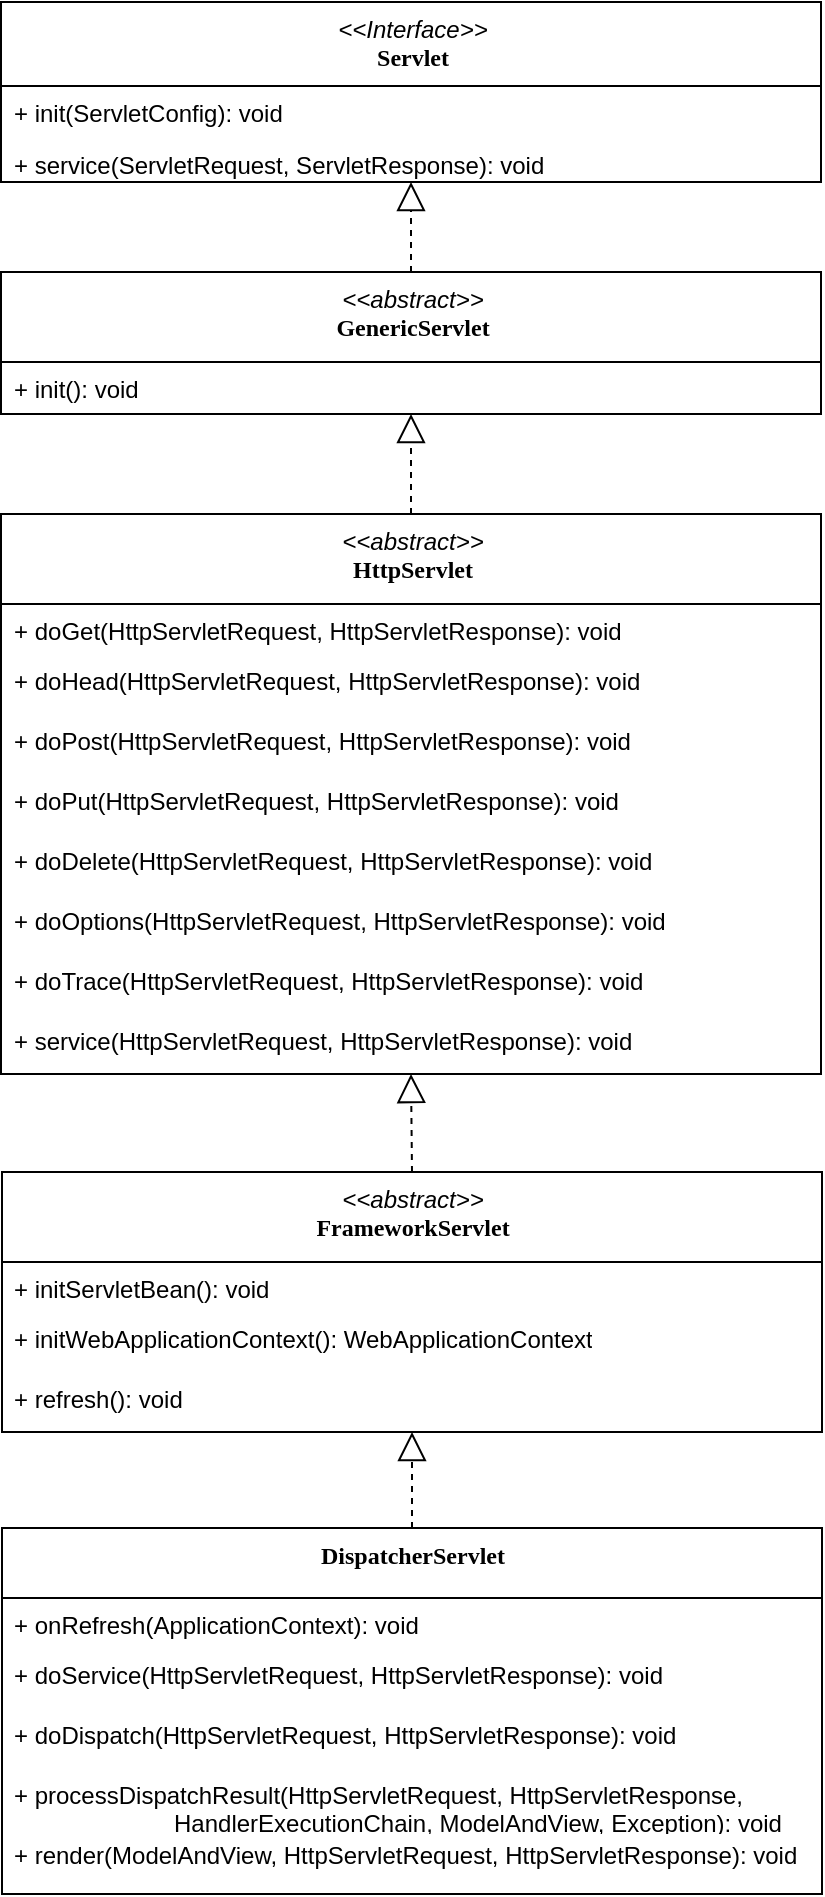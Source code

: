 <mxfile version="10.9.7" type="device"><diagram name="DispatchServlet" id="9f46799a-70d6-7492-0946-bef42562c5a5"><mxGraphModel dx="1422" dy="804" grid="1" gridSize="10" guides="1" tooltips="1" connect="1" arrows="1" fold="1" page="1" pageScale="1" pageWidth="1100" pageHeight="850" background="#ffffff" math="0" shadow="0"><root><mxCell id="0"/><mxCell id="1" parent="0"/><mxCell id="78961159f06e98e8-17" value="&lt;i style=&quot;font-family: &amp;#34;helvetica&amp;#34; ; font-weight: 400&quot;&gt;&amp;lt;&amp;lt;Interface&amp;gt;&amp;gt;&lt;/i&gt;&lt;br&gt;Servlet" style="swimlane;html=1;fontStyle=1;align=center;verticalAlign=top;childLayout=stackLayout;horizontal=1;startSize=42;horizontalStack=0;resizeParent=1;resizeLast=0;collapsible=1;marginBottom=0;swimlaneFillColor=#ffffff;rounded=0;shadow=0;comic=0;labelBackgroundColor=none;strokeColor=#000000;strokeWidth=1;fillColor=none;fontFamily=Verdana;fontSize=12;fontColor=#000000;" parent="1" vertex="1"><mxGeometry x="312.5" y="35" width="410" height="90" as="geometry"><mxRectangle x="90" y="83" width="80" height="26" as="alternateBounds"/></mxGeometry></mxCell><mxCell id="78961159f06e98e8-20" value="+ init(ServletConfig): void" style="text;html=1;strokeColor=none;fillColor=none;align=left;verticalAlign=top;spacingLeft=4;spacingRight=4;whiteSpace=wrap;overflow=hidden;rotatable=0;points=[[0,0.5],[1,0.5]];portConstraint=eastwest;" parent="78961159f06e98e8-17" vertex="1"><mxGeometry y="42" width="410" height="26" as="geometry"/></mxCell><mxCell id="78961159f06e98e8-27" value="+ service(ServletRequest, ServletResponse): void" style="text;html=1;strokeColor=none;fillColor=none;align=left;verticalAlign=top;spacingLeft=4;spacingRight=4;whiteSpace=wrap;overflow=hidden;rotatable=0;points=[[0,0.5],[1,0.5]];portConstraint=eastwest;" parent="78961159f06e98e8-17" vertex="1"><mxGeometry y="68" width="410" height="22" as="geometry"/></mxCell><mxCell id="78961159f06e98e8-30" value="&lt;span style=&quot;font-weight: normal&quot;&gt;&lt;i&gt;&lt;font face=&quot;Helvetica&quot;&gt;&amp;lt;&amp;lt;abstract&amp;gt;&amp;gt;&lt;/font&gt;&lt;/i&gt;&lt;/span&gt;&lt;br&gt;GenericServlet" style="swimlane;html=1;fontStyle=1;align=center;verticalAlign=top;childLayout=stackLayout;horizontal=1;startSize=45;horizontalStack=0;resizeParent=1;resizeLast=0;collapsible=1;marginBottom=0;swimlaneFillColor=#ffffff;rounded=0;shadow=0;comic=0;labelBackgroundColor=none;strokeColor=#000000;strokeWidth=1;fillColor=none;fontFamily=Verdana;fontSize=12;fontColor=#000000;" parent="1" vertex="1"><mxGeometry x="312.5" y="170" width="410" height="71" as="geometry"/></mxCell><mxCell id="jqLlyaTP8BOEK5ZyoEXJ-13" value="+ init(): void" style="text;html=1;strokeColor=none;fillColor=none;align=left;verticalAlign=top;spacingLeft=4;spacingRight=4;whiteSpace=wrap;overflow=hidden;rotatable=0;points=[[0,0.5],[1,0.5]];portConstraint=eastwest;" vertex="1" parent="78961159f06e98e8-30"><mxGeometry y="45" width="410" height="26" as="geometry"/></mxCell><mxCell id="jqLlyaTP8BOEK5ZyoEXJ-10" value="" style="endArrow=block;dashed=1;endFill=0;endSize=12;html=1;entryX=0.5;entryY=1;entryDx=0;entryDy=0;exitX=0.5;exitY=0;exitDx=0;exitDy=0;" edge="1" parent="1" source="78961159f06e98e8-30" target="78961159f06e98e8-17"><mxGeometry width="160" relative="1" as="geometry"><mxPoint x="550" y="249.5" as="sourcePoint"/><mxPoint x="730" y="242.5" as="targetPoint"/></mxGeometry></mxCell><mxCell id="jqLlyaTP8BOEK5ZyoEXJ-14" value="" style="endArrow=block;dashed=1;endFill=0;endSize=12;html=1;entryX=0.5;entryY=1;entryDx=0;entryDy=0;exitX=0.5;exitY=0;exitDx=0;exitDy=0;" edge="1" parent="1" source="jqLlyaTP8BOEK5ZyoEXJ-15" target="78961159f06e98e8-30"><mxGeometry width="160" relative="1" as="geometry"><mxPoint x="430.588" y="511.029" as="sourcePoint"/><mxPoint x="610.088" y="429.353" as="targetPoint"/></mxGeometry></mxCell><mxCell id="jqLlyaTP8BOEK5ZyoEXJ-15" value="&lt;span style=&quot;font-weight: normal&quot;&gt;&lt;i&gt;&lt;font face=&quot;Helvetica&quot;&gt;&amp;lt;&amp;lt;abstract&amp;gt;&amp;gt;&lt;/font&gt;&lt;/i&gt;&lt;/span&gt;&lt;br&gt;HttpServlet" style="swimlane;html=1;fontStyle=1;align=center;verticalAlign=top;childLayout=stackLayout;horizontal=1;startSize=45;horizontalStack=0;resizeParent=1;resizeLast=0;collapsible=1;marginBottom=0;swimlaneFillColor=#ffffff;rounded=0;shadow=0;comic=0;labelBackgroundColor=none;strokeColor=#000000;strokeWidth=1;fillColor=none;fontFamily=Verdana;fontSize=12;fontColor=#000000;" vertex="1" parent="1"><mxGeometry x="312.5" y="291" width="410" height="280" as="geometry"/></mxCell><mxCell id="jqLlyaTP8BOEK5ZyoEXJ-16" value="+ doGet(HttpServletRequest, HttpServletResponse): void" style="text;html=1;strokeColor=none;fillColor=none;align=left;verticalAlign=top;spacingLeft=4;spacingRight=4;whiteSpace=wrap;overflow=hidden;rotatable=0;points=[[0,0.5],[1,0.5]];portConstraint=eastwest;" vertex="1" parent="jqLlyaTP8BOEK5ZyoEXJ-15"><mxGeometry y="45" width="410" height="25" as="geometry"/></mxCell><mxCell id="jqLlyaTP8BOEK5ZyoEXJ-17" value="+ doHead(HttpServletRequest, HttpServletResponse): void" style="text;html=1;strokeColor=none;fillColor=none;align=left;verticalAlign=top;spacingLeft=4;spacingRight=4;whiteSpace=wrap;overflow=hidden;rotatable=0;points=[[0,0.5],[1,0.5]];portConstraint=eastwest;" vertex="1" parent="jqLlyaTP8BOEK5ZyoEXJ-15"><mxGeometry y="70" width="410" height="30" as="geometry"/></mxCell><mxCell id="jqLlyaTP8BOEK5ZyoEXJ-23" value="+ doPost(HttpServletRequest, HttpServletResponse): void" style="text;html=1;strokeColor=none;fillColor=none;align=left;verticalAlign=top;spacingLeft=4;spacingRight=4;whiteSpace=wrap;overflow=hidden;rotatable=0;points=[[0,0.5],[1,0.5]];portConstraint=eastwest;" vertex="1" parent="jqLlyaTP8BOEK5ZyoEXJ-15"><mxGeometry y="100" width="410" height="30" as="geometry"/></mxCell><mxCell id="jqLlyaTP8BOEK5ZyoEXJ-26" value="+ doPut(HttpServletRequest, HttpServletResponse): void" style="text;html=1;strokeColor=none;fillColor=none;align=left;verticalAlign=top;spacingLeft=4;spacingRight=4;whiteSpace=wrap;overflow=hidden;rotatable=0;points=[[0,0.5],[1,0.5]];portConstraint=eastwest;" vertex="1" parent="jqLlyaTP8BOEK5ZyoEXJ-15"><mxGeometry y="130" width="410" height="30" as="geometry"/></mxCell><mxCell id="jqLlyaTP8BOEK5ZyoEXJ-27" value="+ doDelete(HttpServletRequest, HttpServletResponse): void" style="text;html=1;strokeColor=none;fillColor=none;align=left;verticalAlign=top;spacingLeft=4;spacingRight=4;whiteSpace=wrap;overflow=hidden;rotatable=0;points=[[0,0.5],[1,0.5]];portConstraint=eastwest;" vertex="1" parent="jqLlyaTP8BOEK5ZyoEXJ-15"><mxGeometry y="160" width="410" height="30" as="geometry"/></mxCell><mxCell id="jqLlyaTP8BOEK5ZyoEXJ-30" value="+ doOptions(HttpServletRequest, HttpServletResponse): void" style="text;html=1;strokeColor=none;fillColor=none;align=left;verticalAlign=top;spacingLeft=4;spacingRight=4;whiteSpace=wrap;overflow=hidden;rotatable=0;points=[[0,0.5],[1,0.5]];portConstraint=eastwest;" vertex="1" parent="jqLlyaTP8BOEK5ZyoEXJ-15"><mxGeometry y="190" width="410" height="30" as="geometry"/></mxCell><mxCell id="jqLlyaTP8BOEK5ZyoEXJ-31" value="+ doTrace(HttpServletRequest, HttpServletResponse): void" style="text;html=1;strokeColor=none;fillColor=none;align=left;verticalAlign=top;spacingLeft=4;spacingRight=4;whiteSpace=wrap;overflow=hidden;rotatable=0;points=[[0,0.5],[1,0.5]];portConstraint=eastwest;" vertex="1" parent="jqLlyaTP8BOEK5ZyoEXJ-15"><mxGeometry y="220" width="410" height="30" as="geometry"/></mxCell><mxCell id="jqLlyaTP8BOEK5ZyoEXJ-32" value="+ service(HttpServletRequest, HttpServletResponse): void" style="text;html=1;strokeColor=none;fillColor=none;align=left;verticalAlign=top;spacingLeft=4;spacingRight=4;whiteSpace=wrap;overflow=hidden;rotatable=0;points=[[0,0.5],[1,0.5]];portConstraint=eastwest;" vertex="1" parent="jqLlyaTP8BOEK5ZyoEXJ-15"><mxGeometry y="250" width="410" height="30" as="geometry"/></mxCell><mxCell id="jqLlyaTP8BOEK5ZyoEXJ-34" value="&lt;span style=&quot;font-weight: normal&quot;&gt;&lt;i&gt;&lt;font face=&quot;Helvetica&quot;&gt;&amp;lt;&amp;lt;abstract&amp;gt;&amp;gt;&lt;/font&gt;&lt;/i&gt;&lt;/span&gt;&lt;br&gt;FrameworkServlet" style="swimlane;html=1;fontStyle=1;align=center;verticalAlign=top;childLayout=stackLayout;horizontal=1;startSize=45;horizontalStack=0;resizeParent=1;resizeLast=0;collapsible=1;marginBottom=0;swimlaneFillColor=#ffffff;rounded=0;shadow=0;comic=0;labelBackgroundColor=none;strokeColor=#000000;strokeWidth=1;fillColor=none;fontFamily=Verdana;fontSize=12;fontColor=#000000;" vertex="1" parent="1"><mxGeometry x="313" y="620" width="410" height="130" as="geometry"/></mxCell><mxCell id="jqLlyaTP8BOEK5ZyoEXJ-35" value="+ initServletBean(): void" style="text;html=1;strokeColor=none;fillColor=none;align=left;verticalAlign=top;spacingLeft=4;spacingRight=4;whiteSpace=wrap;overflow=hidden;rotatable=0;points=[[0,0.5],[1,0.5]];portConstraint=eastwest;" vertex="1" parent="jqLlyaTP8BOEK5ZyoEXJ-34"><mxGeometry y="45" width="410" height="25" as="geometry"/></mxCell><mxCell id="jqLlyaTP8BOEK5ZyoEXJ-47" value="+ initWebApplicationContext(): WebApplicationContext" style="text;html=1;strokeColor=none;fillColor=none;align=left;verticalAlign=top;spacingLeft=4;spacingRight=4;whiteSpace=wrap;overflow=hidden;rotatable=0;points=[[0,0.5],[1,0.5]];portConstraint=eastwest;" vertex="1" parent="jqLlyaTP8BOEK5ZyoEXJ-34"><mxGeometry y="70" width="410" height="30" as="geometry"/></mxCell><mxCell id="jqLlyaTP8BOEK5ZyoEXJ-48" value="+ refresh(): void" style="text;html=1;strokeColor=none;fillColor=none;align=left;verticalAlign=top;spacingLeft=4;spacingRight=4;whiteSpace=wrap;overflow=hidden;rotatable=0;points=[[0,0.5],[1,0.5]];portConstraint=eastwest;" vertex="1" parent="jqLlyaTP8BOEK5ZyoEXJ-34"><mxGeometry y="100" width="410" height="30" as="geometry"/></mxCell><mxCell id="jqLlyaTP8BOEK5ZyoEXJ-44" value="" style="endArrow=block;dashed=1;endFill=0;endSize=12;html=1;exitX=0.5;exitY=0;exitDx=0;exitDy=0;entryX=0.5;entryY=1;entryDx=0;entryDy=0;" edge="1" parent="1" source="jqLlyaTP8BOEK5ZyoEXJ-34" target="jqLlyaTP8BOEK5ZyoEXJ-15"><mxGeometry width="160" relative="1" as="geometry"><mxPoint x="480" y="940" as="sourcePoint"/><mxPoint x="900" y="930" as="targetPoint"/></mxGeometry></mxCell><mxCell id="jqLlyaTP8BOEK5ZyoEXJ-50" value="DispatcherServlet" style="swimlane;html=1;fontStyle=1;align=center;verticalAlign=top;childLayout=stackLayout;horizontal=1;startSize=35;horizontalStack=0;resizeParent=1;resizeLast=0;collapsible=1;marginBottom=0;swimlaneFillColor=#ffffff;rounded=0;shadow=0;comic=0;labelBackgroundColor=none;strokeColor=#000000;strokeWidth=1;fillColor=none;fontFamily=Verdana;fontSize=12;fontColor=#000000;" vertex="1" parent="1"><mxGeometry x="313" y="798" width="410" height="183" as="geometry"/></mxCell><mxCell id="jqLlyaTP8BOEK5ZyoEXJ-51" value="+ onRefresh(ApplicationContext): void" style="text;html=1;strokeColor=none;fillColor=none;align=left;verticalAlign=top;spacingLeft=4;spacingRight=4;whiteSpace=wrap;overflow=hidden;rotatable=0;points=[[0,0.5],[1,0.5]];portConstraint=eastwest;" vertex="1" parent="jqLlyaTP8BOEK5ZyoEXJ-50"><mxGeometry y="35" width="410" height="25" as="geometry"/></mxCell><mxCell id="jqLlyaTP8BOEK5ZyoEXJ-52" value="+ doService(HttpServletRequest, HttpServletResponse): void" style="text;html=1;strokeColor=none;fillColor=none;align=left;verticalAlign=top;spacingLeft=4;spacingRight=4;whiteSpace=wrap;overflow=hidden;rotatable=0;points=[[0,0.5],[1,0.5]];portConstraint=eastwest;" vertex="1" parent="jqLlyaTP8BOEK5ZyoEXJ-50"><mxGeometry y="60" width="410" height="30" as="geometry"/></mxCell><mxCell id="jqLlyaTP8BOEK5ZyoEXJ-53" value="+ doDispatch(HttpServletRequest, HttpServletResponse): void" style="text;html=1;strokeColor=none;fillColor=none;align=left;verticalAlign=top;spacingLeft=4;spacingRight=4;whiteSpace=wrap;overflow=hidden;rotatable=0;points=[[0,0.5],[1,0.5]];portConstraint=eastwest;" vertex="1" parent="jqLlyaTP8BOEK5ZyoEXJ-50"><mxGeometry y="90" width="410" height="30" as="geometry"/></mxCell><mxCell id="jqLlyaTP8BOEK5ZyoEXJ-54" value="&lt;div&gt;+ processDispatchResult(HttpServletRequest, HttpServletResponse,&lt;/div&gt;&lt;div&gt;&lt;span style=&quot;white-space: pre&quot;&gt;&#9;&#9;&#9;&lt;/span&gt;HandlerExecutionChain, ModelAndView, Exception): void&lt;/div&gt;" style="text;html=1;strokeColor=none;fillColor=none;align=left;verticalAlign=top;spacingLeft=4;spacingRight=4;whiteSpace=wrap;overflow=hidden;rotatable=0;points=[[0,0.5],[1,0.5]];portConstraint=eastwest;" vertex="1" parent="jqLlyaTP8BOEK5ZyoEXJ-50"><mxGeometry y="120" width="410" height="30" as="geometry"/></mxCell><mxCell id="jqLlyaTP8BOEK5ZyoEXJ-55" value="+ render(ModelAndView, HttpServletRequest, HttpServletResponse): void" style="text;html=1;strokeColor=none;fillColor=none;align=left;verticalAlign=top;spacingLeft=4;spacingRight=4;whiteSpace=wrap;overflow=hidden;rotatable=0;points=[[0,0.5],[1,0.5]];portConstraint=eastwest;" vertex="1" parent="jqLlyaTP8BOEK5ZyoEXJ-50"><mxGeometry y="150" width="410" height="30" as="geometry"/></mxCell><mxCell id="jqLlyaTP8BOEK5ZyoEXJ-62" value="" style="endArrow=block;dashed=1;endFill=0;endSize=12;html=1;exitX=0.5;exitY=0;exitDx=0;exitDy=0;entryX=0.5;entryY=1;entryDx=0;entryDy=0;" edge="1" parent="1" source="jqLlyaTP8BOEK5ZyoEXJ-50" target="jqLlyaTP8BOEK5ZyoEXJ-34"><mxGeometry width="160" relative="1" as="geometry"><mxPoint x="410.143" y="977.429" as="sourcePoint"/><mxPoint x="940" y="1330" as="targetPoint"/></mxGeometry></mxCell></root></mxGraphModel></diagram></mxfile>